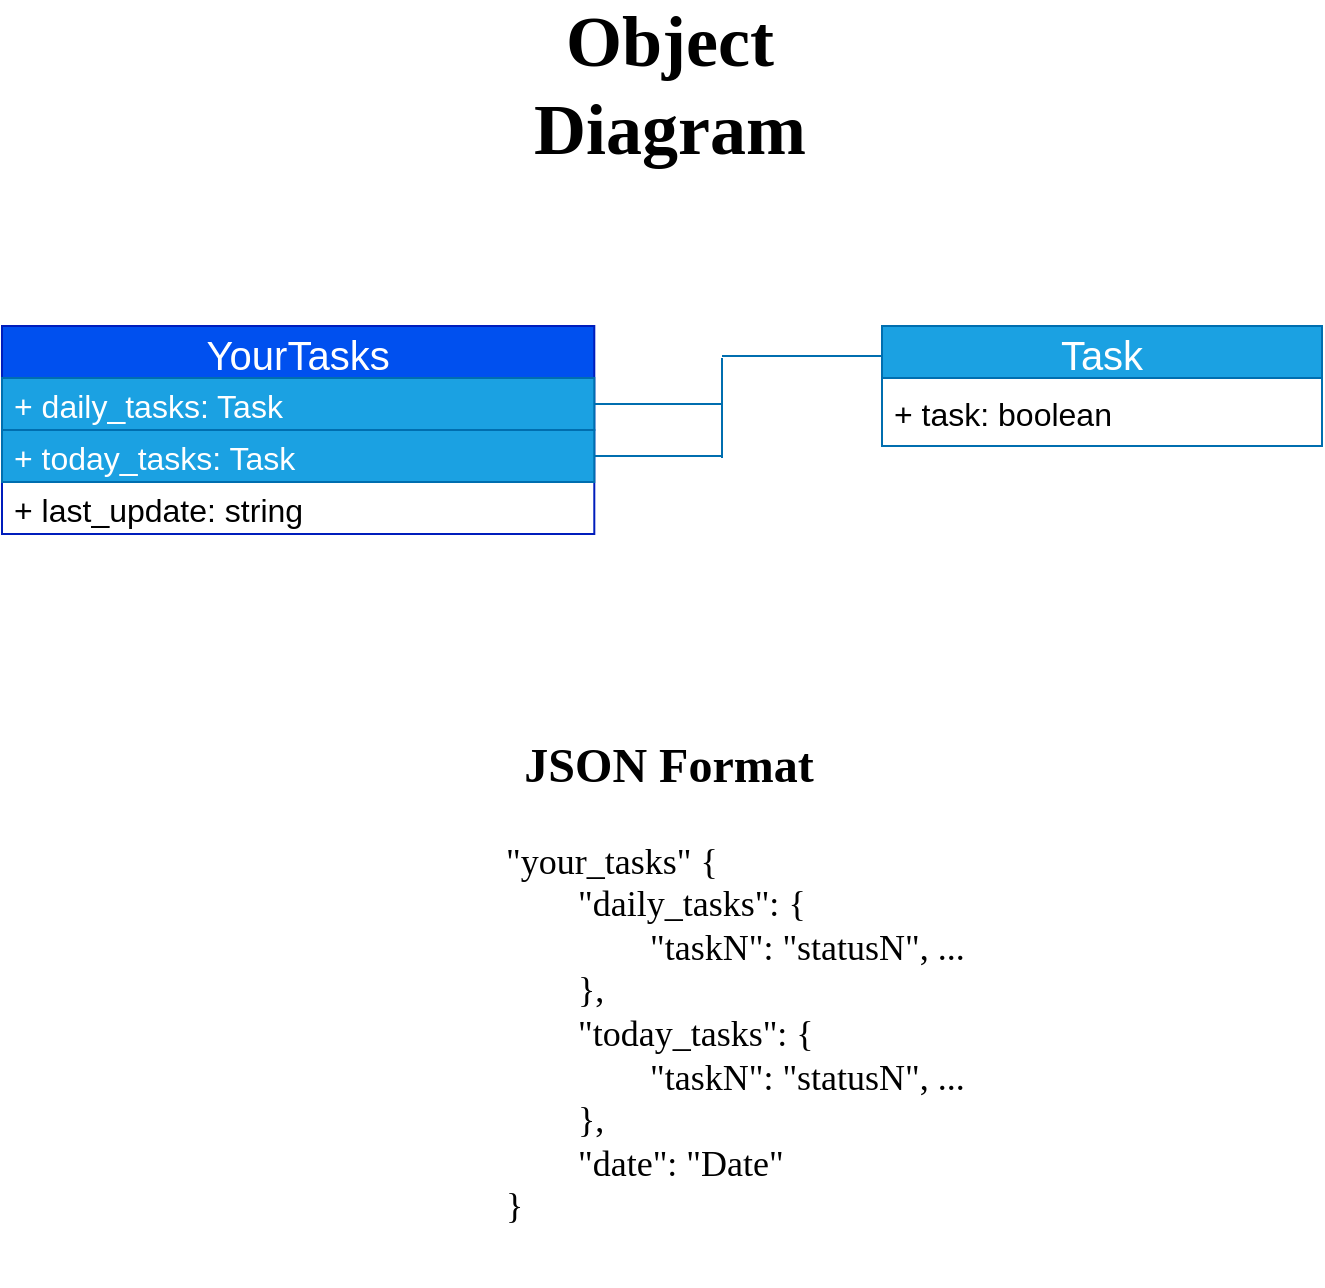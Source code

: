 <mxfile version="15.7.3" type="device"><diagram id="C5RBs43oDa-KdzZeNtuy" name="Object Diagram"><mxGraphModel dx="1342" dy="905" grid="1" gridSize="10" guides="1" tooltips="1" connect="1" arrows="1" fold="1" page="1" pageScale="1" pageWidth="827" pageHeight="1169" math="0" shadow="0"><root><mxCell id="WIyWlLk6GJQsqaUBKTNV-0"/><mxCell id="WIyWlLk6GJQsqaUBKTNV-1" parent="WIyWlLk6GJQsqaUBKTNV-0"/><mxCell id="0zQUhK_yhCCR1_1IUIhI-23" value="&lt;font face=&quot;Verdana&quot; style=&quot;font-size: 36px&quot;&gt;&lt;b&gt;Object Diagram&lt;/b&gt;&lt;/font&gt;" style="text;html=1;strokeColor=none;fillColor=none;align=center;verticalAlign=middle;whiteSpace=wrap;rounded=0;" parent="WIyWlLk6GJQsqaUBKTNV-1" vertex="1"><mxGeometry x="299" y="40" width="230" height="80" as="geometry"/></mxCell><mxCell id="0zQUhK_yhCCR1_1IUIhI-9" value="Task" style="swimlane;fontStyle=0;childLayout=stackLayout;horizontal=1;startSize=26;fillColor=#1ba1e2;horizontalStack=0;resizeParent=1;resizeParentMax=0;resizeLast=0;collapsible=1;marginBottom=0;strokeColor=#006EAF;fontColor=#ffffff;fontSize=20;" parent="WIyWlLk6GJQsqaUBKTNV-1" vertex="1"><mxGeometry x="520" y="200" width="220" height="60" as="geometry"/></mxCell><mxCell id="0zQUhK_yhCCR1_1IUIhI-10" value="+ task: boolean" style="text;strokeColor=none;fillColor=none;align=left;verticalAlign=middle;spacingLeft=4;spacingRight=4;overflow=hidden;rotatable=0;points=[[0,0.5],[1,0.5]];portConstraint=eastwest;fontSize=16;" parent="0zQUhK_yhCCR1_1IUIhI-9" vertex="1"><mxGeometry y="26" width="220" height="34" as="geometry"/></mxCell><mxCell id="0zQUhK_yhCCR1_1IUIhI-2" value="YourTasks" style="swimlane;fontStyle=0;childLayout=stackLayout;horizontal=1;startSize=26;fillColor=#0050ef;horizontalStack=0;resizeParent=1;resizeParentMax=0;resizeLast=0;collapsible=1;marginBottom=0;strokeColor=#001DBC;fontColor=#ffffff;fontSize=20;" parent="WIyWlLk6GJQsqaUBKTNV-1" vertex="1"><mxGeometry x="80" y="200" width="296.15" height="104" as="geometry"><mxRectangle x="110" y="280" width="90" height="26" as="alternateBounds"/></mxGeometry></mxCell><mxCell id="0zQUhK_yhCCR1_1IUIhI-3" value="+ daily_tasks: Task" style="text;strokeColor=#006EAF;fillColor=#1ba1e2;align=left;verticalAlign=middle;spacingLeft=4;spacingRight=4;overflow=hidden;rotatable=0;points=[[0,0.5],[1,0.5]];portConstraint=eastwest;fontColor=#ffffff;fontSize=16;" parent="0zQUhK_yhCCR1_1IUIhI-2" vertex="1"><mxGeometry y="26" width="296.15" height="26" as="geometry"/></mxCell><mxCell id="0zQUhK_yhCCR1_1IUIhI-4" value="+ today_tasks: Task" style="text;strokeColor=#006EAF;fillColor=#1ba1e2;align=left;verticalAlign=middle;spacingLeft=4;spacingRight=4;overflow=hidden;rotatable=0;points=[[0,0.5],[1,0.5]];portConstraint=eastwest;fontColor=#ffffff;fontSize=16;" parent="0zQUhK_yhCCR1_1IUIhI-2" vertex="1"><mxGeometry y="52" width="296.15" height="26" as="geometry"/></mxCell><mxCell id="0zQUhK_yhCCR1_1IUIhI-5" value="+ last_update: string" style="text;strokeColor=none;fillColor=none;align=left;verticalAlign=middle;spacingLeft=4;spacingRight=4;overflow=hidden;rotatable=0;points=[[0,0.5],[1,0.5]];portConstraint=eastwest;fontSize=16;" parent="0zQUhK_yhCCR1_1IUIhI-2" vertex="1"><mxGeometry y="78" width="296.15" height="26" as="geometry"/></mxCell><mxCell id="0zQUhK_yhCCR1_1IUIhI-18" value="" style="endArrow=none;html=1;rounded=0;exitX=1;exitY=0.5;exitDx=0;exitDy=0;fillColor=#1ba1e2;strokeColor=#006EAF;" parent="WIyWlLk6GJQsqaUBKTNV-1" source="0zQUhK_yhCCR1_1IUIhI-3" edge="1"><mxGeometry x="80" y="200" width="50" height="50" as="geometry"><mxPoint x="430" y="260" as="sourcePoint"/><mxPoint x="440" y="239" as="targetPoint"/></mxGeometry></mxCell><mxCell id="0zQUhK_yhCCR1_1IUIhI-19" value="" style="endArrow=none;html=1;rounded=0;exitX=1;exitY=0.5;exitDx=0;exitDy=0;fillColor=#1ba1e2;strokeColor=#006EAF;" parent="WIyWlLk6GJQsqaUBKTNV-1" source="0zQUhK_yhCCR1_1IUIhI-4" edge="1"><mxGeometry x="80" y="200" width="50" height="50" as="geometry"><mxPoint x="440" y="310" as="sourcePoint"/><mxPoint x="440" y="265" as="targetPoint"/></mxGeometry></mxCell><mxCell id="0zQUhK_yhCCR1_1IUIhI-20" value="" style="endArrow=none;html=1;rounded=0;fillColor=#1ba1e2;strokeColor=#006EAF;" parent="WIyWlLk6GJQsqaUBKTNV-1" edge="1"><mxGeometry x="80" y="196" width="50" height="50" as="geometry"><mxPoint x="440" y="216" as="sourcePoint"/><mxPoint x="440" y="266" as="targetPoint"/></mxGeometry></mxCell><mxCell id="0zQUhK_yhCCR1_1IUIhI-22" value="" style="endArrow=none;html=1;rounded=0;fillColor=#1ba1e2;strokeColor=#006EAF;entryX=0;entryY=0.25;entryDx=0;entryDy=0;" parent="WIyWlLk6GJQsqaUBKTNV-1" target="0zQUhK_yhCCR1_1IUIhI-9" edge="1"><mxGeometry x="80" y="200" width="50" height="50" as="geometry"><mxPoint x="440" y="215" as="sourcePoint"/><mxPoint x="440" y="350" as="targetPoint"/></mxGeometry></mxCell><mxCell id="PVXV02gn3IZWmKgWfs1H-0" value="&lt;div&gt;&lt;font style=&quot;font-size: 24px&quot;&gt;&lt;b&gt;&lt;span style=&quot;font-family: &amp;quot;verdana&amp;quot;&quot;&gt;&lt;font&gt;JSON&amp;nbsp;&lt;/font&gt;&lt;/span&gt;&lt;span style=&quot;font-family: &amp;quot;verdana&amp;quot;&quot;&gt;Format&lt;/span&gt;&lt;/b&gt;&lt;/font&gt;&lt;/div&gt;" style="text;html=1;strokeColor=none;fillColor=none;align=center;verticalAlign=middle;whiteSpace=wrap;rounded=0;" parent="WIyWlLk6GJQsqaUBKTNV-1" vertex="1"><mxGeometry x="258" y="380" width="311" height="80" as="geometry"/></mxCell><mxCell id="PVXV02gn3IZWmKgWfs1H-2" value="&quot;your_tasks&quot; {&lt;br&gt;&lt;span style=&quot;white-space: pre&quot;&gt;&#9;&lt;/span&gt;&quot;daily_tasks&quot;: {&lt;br&gt;&lt;span style=&quot;white-space: pre&quot;&gt;&#9;&lt;/span&gt;&lt;span style=&quot;white-space: pre&quot;&gt;&#9;&lt;/span&gt;&quot;taskN&quot;: &quot;statusN&quot;, ...&lt;br&gt;&lt;span style=&quot;white-space: pre&quot;&gt;&#9;&lt;/span&gt;},&lt;br&gt;&lt;span style=&quot;white-space: pre&quot;&gt;&#9;&lt;/span&gt;&quot;today_tasks&quot;: {&lt;br&gt;&lt;span style=&quot;white-space: pre&quot;&gt;&#9;&lt;/span&gt;&lt;span style=&quot;white-space: pre&quot;&gt;&#9;&lt;/span&gt;&quot;taskN&quot;: &quot;statusN&quot;, ...&lt;br&gt;&lt;span style=&quot;white-space: pre&quot;&gt;&#9;&lt;/span&gt;},&lt;br&gt;&lt;span style=&quot;white-space: pre&quot;&gt;&#9;&lt;/span&gt;&quot;date&quot;: &quot;Date&quot;&lt;br&gt;}&lt;br&gt;&lt;div&gt;&lt;br&gt;&lt;/div&gt;" style="text;html=1;strokeColor=none;fillColor=none;align=left;verticalAlign=middle;whiteSpace=wrap;rounded=0;fontFamily=Verdana;fontSize=18;" parent="WIyWlLk6GJQsqaUBKTNV-1" vertex="1"><mxGeometry x="330" y="450" width="300" height="230" as="geometry"/></mxCell></root></mxGraphModel></diagram></mxfile>